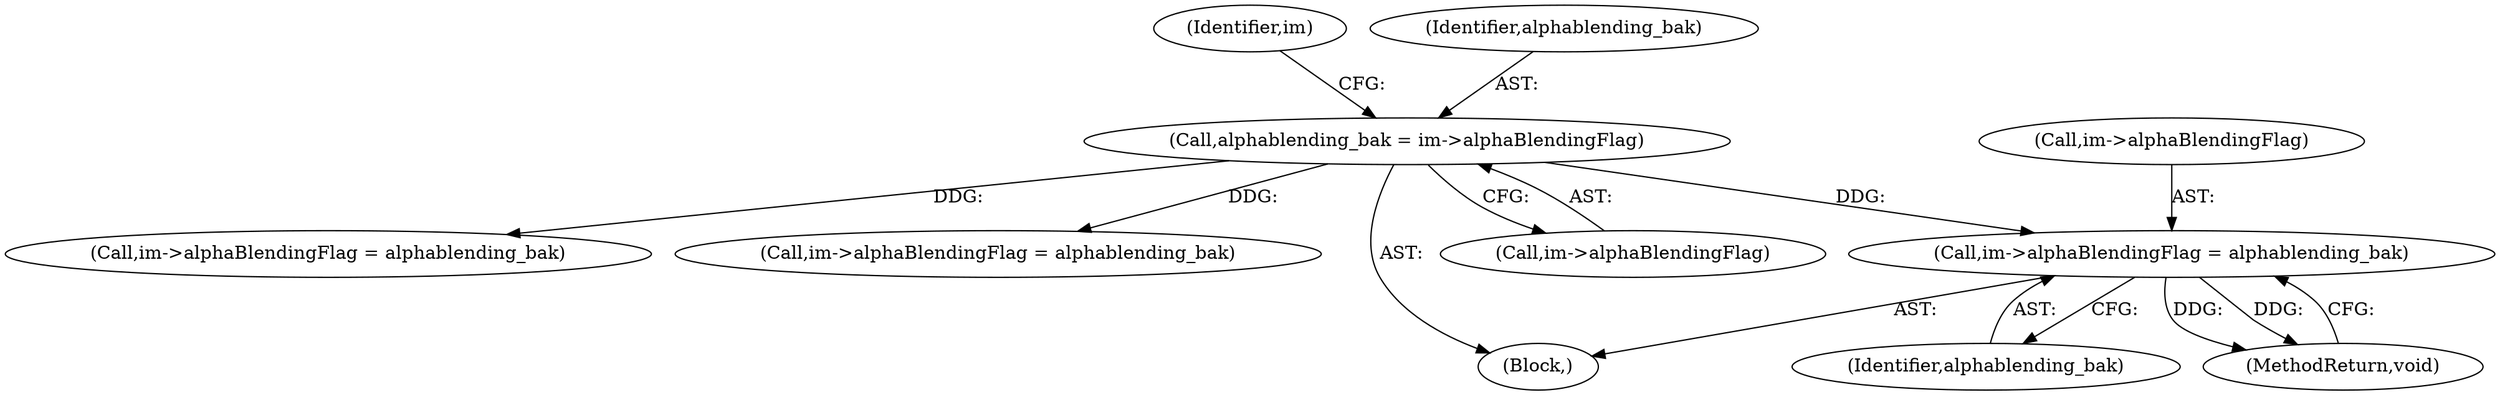 digraph "1_php-src_c395c6e5d7e8df37a21265ff76e48fe75ceb5ae6?w=1_3@del" {
"1000434" [label="(Call,im->alphaBlendingFlag = alphablending_bak)"];
"1000142" [label="(Call,alphablending_bak = im->alphaBlendingFlag)"];
"1000162" [label="(Call,im->alphaBlendingFlag = alphablending_bak)"];
"1000149" [label="(Identifier,im)"];
"1000435" [label="(Call,im->alphaBlendingFlag)"];
"1000438" [label="(Identifier,alphablending_bak)"];
"1000205" [label="(Call,im->alphaBlendingFlag = alphablending_bak)"];
"1000113" [label="(Block,)"];
"1000439" [label="(MethodReturn,void)"];
"1000142" [label="(Call,alphablending_bak = im->alphaBlendingFlag)"];
"1000144" [label="(Call,im->alphaBlendingFlag)"];
"1000143" [label="(Identifier,alphablending_bak)"];
"1000434" [label="(Call,im->alphaBlendingFlag = alphablending_bak)"];
"1000434" -> "1000113"  [label="AST: "];
"1000434" -> "1000438"  [label="CFG: "];
"1000435" -> "1000434"  [label="AST: "];
"1000438" -> "1000434"  [label="AST: "];
"1000439" -> "1000434"  [label="CFG: "];
"1000434" -> "1000439"  [label="DDG: "];
"1000434" -> "1000439"  [label="DDG: "];
"1000142" -> "1000434"  [label="DDG: "];
"1000142" -> "1000113"  [label="AST: "];
"1000142" -> "1000144"  [label="CFG: "];
"1000143" -> "1000142"  [label="AST: "];
"1000144" -> "1000142"  [label="AST: "];
"1000149" -> "1000142"  [label="CFG: "];
"1000142" -> "1000162"  [label="DDG: "];
"1000142" -> "1000205"  [label="DDG: "];
}
